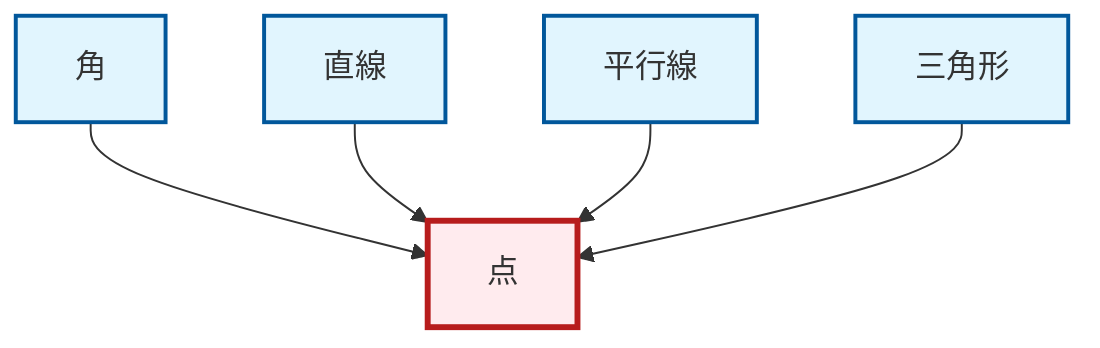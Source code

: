 graph TD
    classDef definition fill:#e1f5fe,stroke:#01579b,stroke-width:2px
    classDef theorem fill:#f3e5f5,stroke:#4a148c,stroke-width:2px
    classDef axiom fill:#fff3e0,stroke:#e65100,stroke-width:2px
    classDef example fill:#e8f5e9,stroke:#1b5e20,stroke-width:2px
    classDef current fill:#ffebee,stroke:#b71c1c,stroke-width:3px
    def-point["点"]:::definition
    def-parallel["平行線"]:::definition
    def-triangle["三角形"]:::definition
    def-angle["角"]:::definition
    def-line["直線"]:::definition
    def-angle --> def-point
    def-line --> def-point
    def-parallel --> def-point
    def-triangle --> def-point
    class def-point current